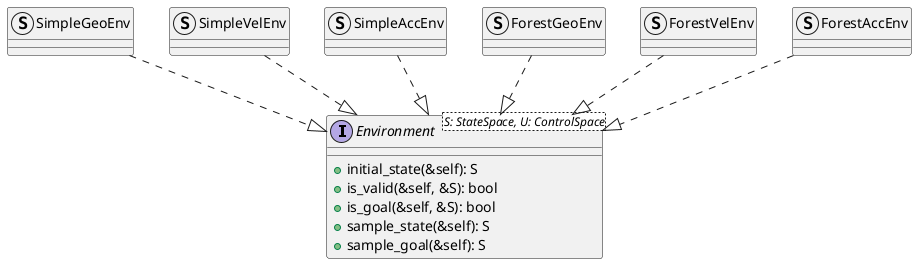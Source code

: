 @startuml overview

' Traits
interface Environment<S: StateSpace, U: ControlSpace> {
    +initial_state(&self): S
    +is_valid(&self, &S): bool
    +is_goal(&self, &S): bool
    +sample_state(&self): S
    +sample_goal(&self): S
}

' Environments
struct SimpleGeoEnv 
SimpleGeoEnv ..|> Environment

struct SimpleVelEnv
SimpleVelEnv ..|> Environment

struct SimpleAccEnv
SimpleAccEnv ..|> Environment

struct ForestGeoEnv
ForestGeoEnv ..|> Environment

struct ForestVelEnv
ForestVelEnv ..|> Environment

struct ForestAccEnv
ForestAccEnv ..|> Environment

@enduml